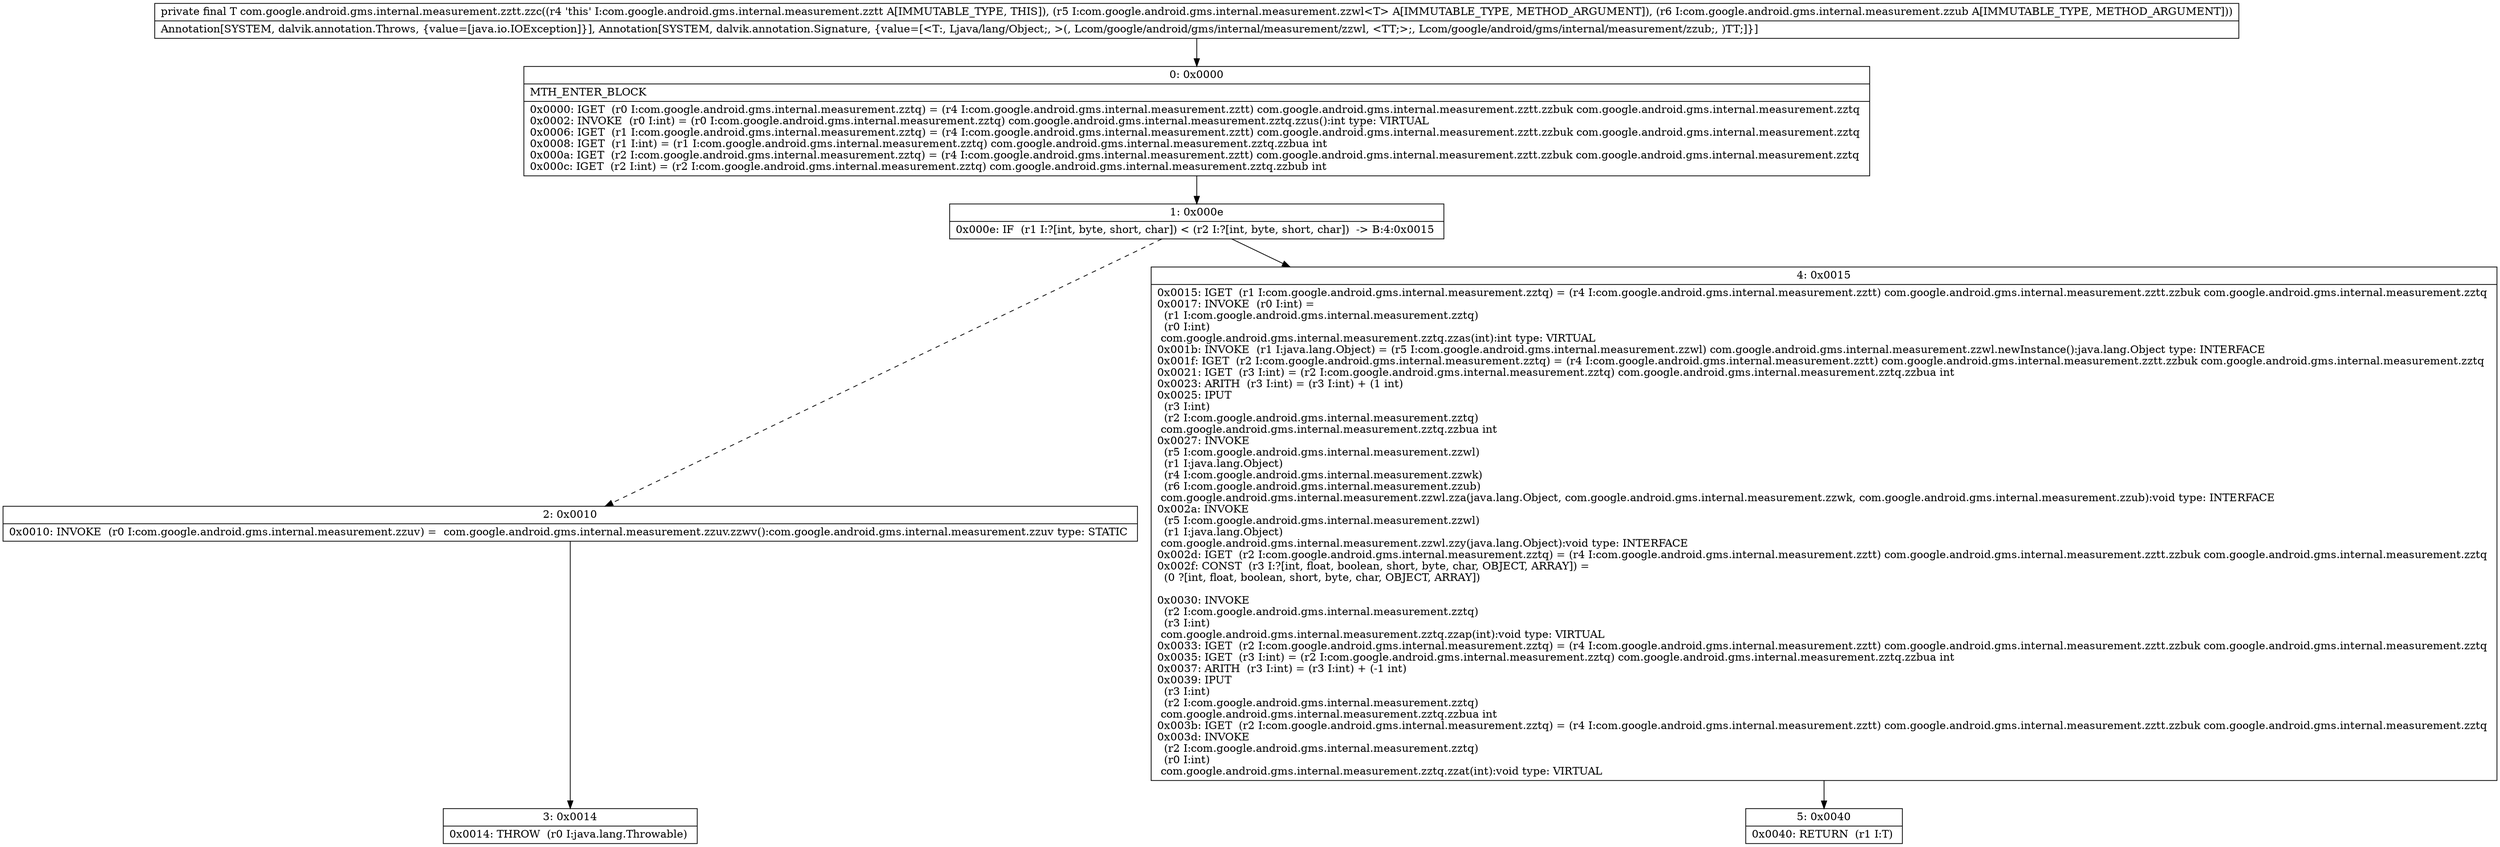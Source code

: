 digraph "CFG forcom.google.android.gms.internal.measurement.zztt.zzc(Lcom\/google\/android\/gms\/internal\/measurement\/zzwl;Lcom\/google\/android\/gms\/internal\/measurement\/zzub;)Ljava\/lang\/Object;" {
Node_0 [shape=record,label="{0\:\ 0x0000|MTH_ENTER_BLOCK\l|0x0000: IGET  (r0 I:com.google.android.gms.internal.measurement.zztq) = (r4 I:com.google.android.gms.internal.measurement.zztt) com.google.android.gms.internal.measurement.zztt.zzbuk com.google.android.gms.internal.measurement.zztq \l0x0002: INVOKE  (r0 I:int) = (r0 I:com.google.android.gms.internal.measurement.zztq) com.google.android.gms.internal.measurement.zztq.zzus():int type: VIRTUAL \l0x0006: IGET  (r1 I:com.google.android.gms.internal.measurement.zztq) = (r4 I:com.google.android.gms.internal.measurement.zztt) com.google.android.gms.internal.measurement.zztt.zzbuk com.google.android.gms.internal.measurement.zztq \l0x0008: IGET  (r1 I:int) = (r1 I:com.google.android.gms.internal.measurement.zztq) com.google.android.gms.internal.measurement.zztq.zzbua int \l0x000a: IGET  (r2 I:com.google.android.gms.internal.measurement.zztq) = (r4 I:com.google.android.gms.internal.measurement.zztt) com.google.android.gms.internal.measurement.zztt.zzbuk com.google.android.gms.internal.measurement.zztq \l0x000c: IGET  (r2 I:int) = (r2 I:com.google.android.gms.internal.measurement.zztq) com.google.android.gms.internal.measurement.zztq.zzbub int \l}"];
Node_1 [shape=record,label="{1\:\ 0x000e|0x000e: IF  (r1 I:?[int, byte, short, char]) \< (r2 I:?[int, byte, short, char])  \-\> B:4:0x0015 \l}"];
Node_2 [shape=record,label="{2\:\ 0x0010|0x0010: INVOKE  (r0 I:com.google.android.gms.internal.measurement.zzuv) =  com.google.android.gms.internal.measurement.zzuv.zzwv():com.google.android.gms.internal.measurement.zzuv type: STATIC \l}"];
Node_3 [shape=record,label="{3\:\ 0x0014|0x0014: THROW  (r0 I:java.lang.Throwable) \l}"];
Node_4 [shape=record,label="{4\:\ 0x0015|0x0015: IGET  (r1 I:com.google.android.gms.internal.measurement.zztq) = (r4 I:com.google.android.gms.internal.measurement.zztt) com.google.android.gms.internal.measurement.zztt.zzbuk com.google.android.gms.internal.measurement.zztq \l0x0017: INVOKE  (r0 I:int) = \l  (r1 I:com.google.android.gms.internal.measurement.zztq)\l  (r0 I:int)\l com.google.android.gms.internal.measurement.zztq.zzas(int):int type: VIRTUAL \l0x001b: INVOKE  (r1 I:java.lang.Object) = (r5 I:com.google.android.gms.internal.measurement.zzwl) com.google.android.gms.internal.measurement.zzwl.newInstance():java.lang.Object type: INTERFACE \l0x001f: IGET  (r2 I:com.google.android.gms.internal.measurement.zztq) = (r4 I:com.google.android.gms.internal.measurement.zztt) com.google.android.gms.internal.measurement.zztt.zzbuk com.google.android.gms.internal.measurement.zztq \l0x0021: IGET  (r3 I:int) = (r2 I:com.google.android.gms.internal.measurement.zztq) com.google.android.gms.internal.measurement.zztq.zzbua int \l0x0023: ARITH  (r3 I:int) = (r3 I:int) + (1 int) \l0x0025: IPUT  \l  (r3 I:int)\l  (r2 I:com.google.android.gms.internal.measurement.zztq)\l com.google.android.gms.internal.measurement.zztq.zzbua int \l0x0027: INVOKE  \l  (r5 I:com.google.android.gms.internal.measurement.zzwl)\l  (r1 I:java.lang.Object)\l  (r4 I:com.google.android.gms.internal.measurement.zzwk)\l  (r6 I:com.google.android.gms.internal.measurement.zzub)\l com.google.android.gms.internal.measurement.zzwl.zza(java.lang.Object, com.google.android.gms.internal.measurement.zzwk, com.google.android.gms.internal.measurement.zzub):void type: INTERFACE \l0x002a: INVOKE  \l  (r5 I:com.google.android.gms.internal.measurement.zzwl)\l  (r1 I:java.lang.Object)\l com.google.android.gms.internal.measurement.zzwl.zzy(java.lang.Object):void type: INTERFACE \l0x002d: IGET  (r2 I:com.google.android.gms.internal.measurement.zztq) = (r4 I:com.google.android.gms.internal.measurement.zztt) com.google.android.gms.internal.measurement.zztt.zzbuk com.google.android.gms.internal.measurement.zztq \l0x002f: CONST  (r3 I:?[int, float, boolean, short, byte, char, OBJECT, ARRAY]) = \l  (0 ?[int, float, boolean, short, byte, char, OBJECT, ARRAY])\l \l0x0030: INVOKE  \l  (r2 I:com.google.android.gms.internal.measurement.zztq)\l  (r3 I:int)\l com.google.android.gms.internal.measurement.zztq.zzap(int):void type: VIRTUAL \l0x0033: IGET  (r2 I:com.google.android.gms.internal.measurement.zztq) = (r4 I:com.google.android.gms.internal.measurement.zztt) com.google.android.gms.internal.measurement.zztt.zzbuk com.google.android.gms.internal.measurement.zztq \l0x0035: IGET  (r3 I:int) = (r2 I:com.google.android.gms.internal.measurement.zztq) com.google.android.gms.internal.measurement.zztq.zzbua int \l0x0037: ARITH  (r3 I:int) = (r3 I:int) + (\-1 int) \l0x0039: IPUT  \l  (r3 I:int)\l  (r2 I:com.google.android.gms.internal.measurement.zztq)\l com.google.android.gms.internal.measurement.zztq.zzbua int \l0x003b: IGET  (r2 I:com.google.android.gms.internal.measurement.zztq) = (r4 I:com.google.android.gms.internal.measurement.zztt) com.google.android.gms.internal.measurement.zztt.zzbuk com.google.android.gms.internal.measurement.zztq \l0x003d: INVOKE  \l  (r2 I:com.google.android.gms.internal.measurement.zztq)\l  (r0 I:int)\l com.google.android.gms.internal.measurement.zztq.zzat(int):void type: VIRTUAL \l}"];
Node_5 [shape=record,label="{5\:\ 0x0040|0x0040: RETURN  (r1 I:T) \l}"];
MethodNode[shape=record,label="{private final T com.google.android.gms.internal.measurement.zztt.zzc((r4 'this' I:com.google.android.gms.internal.measurement.zztt A[IMMUTABLE_TYPE, THIS]), (r5 I:com.google.android.gms.internal.measurement.zzwl\<T\> A[IMMUTABLE_TYPE, METHOD_ARGUMENT]), (r6 I:com.google.android.gms.internal.measurement.zzub A[IMMUTABLE_TYPE, METHOD_ARGUMENT]))  | Annotation[SYSTEM, dalvik.annotation.Throws, \{value=[java.io.IOException]\}], Annotation[SYSTEM, dalvik.annotation.Signature, \{value=[\<T:, Ljava\/lang\/Object;, \>(, Lcom\/google\/android\/gms\/internal\/measurement\/zzwl, \<TT;\>;, Lcom\/google\/android\/gms\/internal\/measurement\/zzub;, )TT;]\}]\l}"];
MethodNode -> Node_0;
Node_0 -> Node_1;
Node_1 -> Node_2[style=dashed];
Node_1 -> Node_4;
Node_2 -> Node_3;
Node_4 -> Node_5;
}

